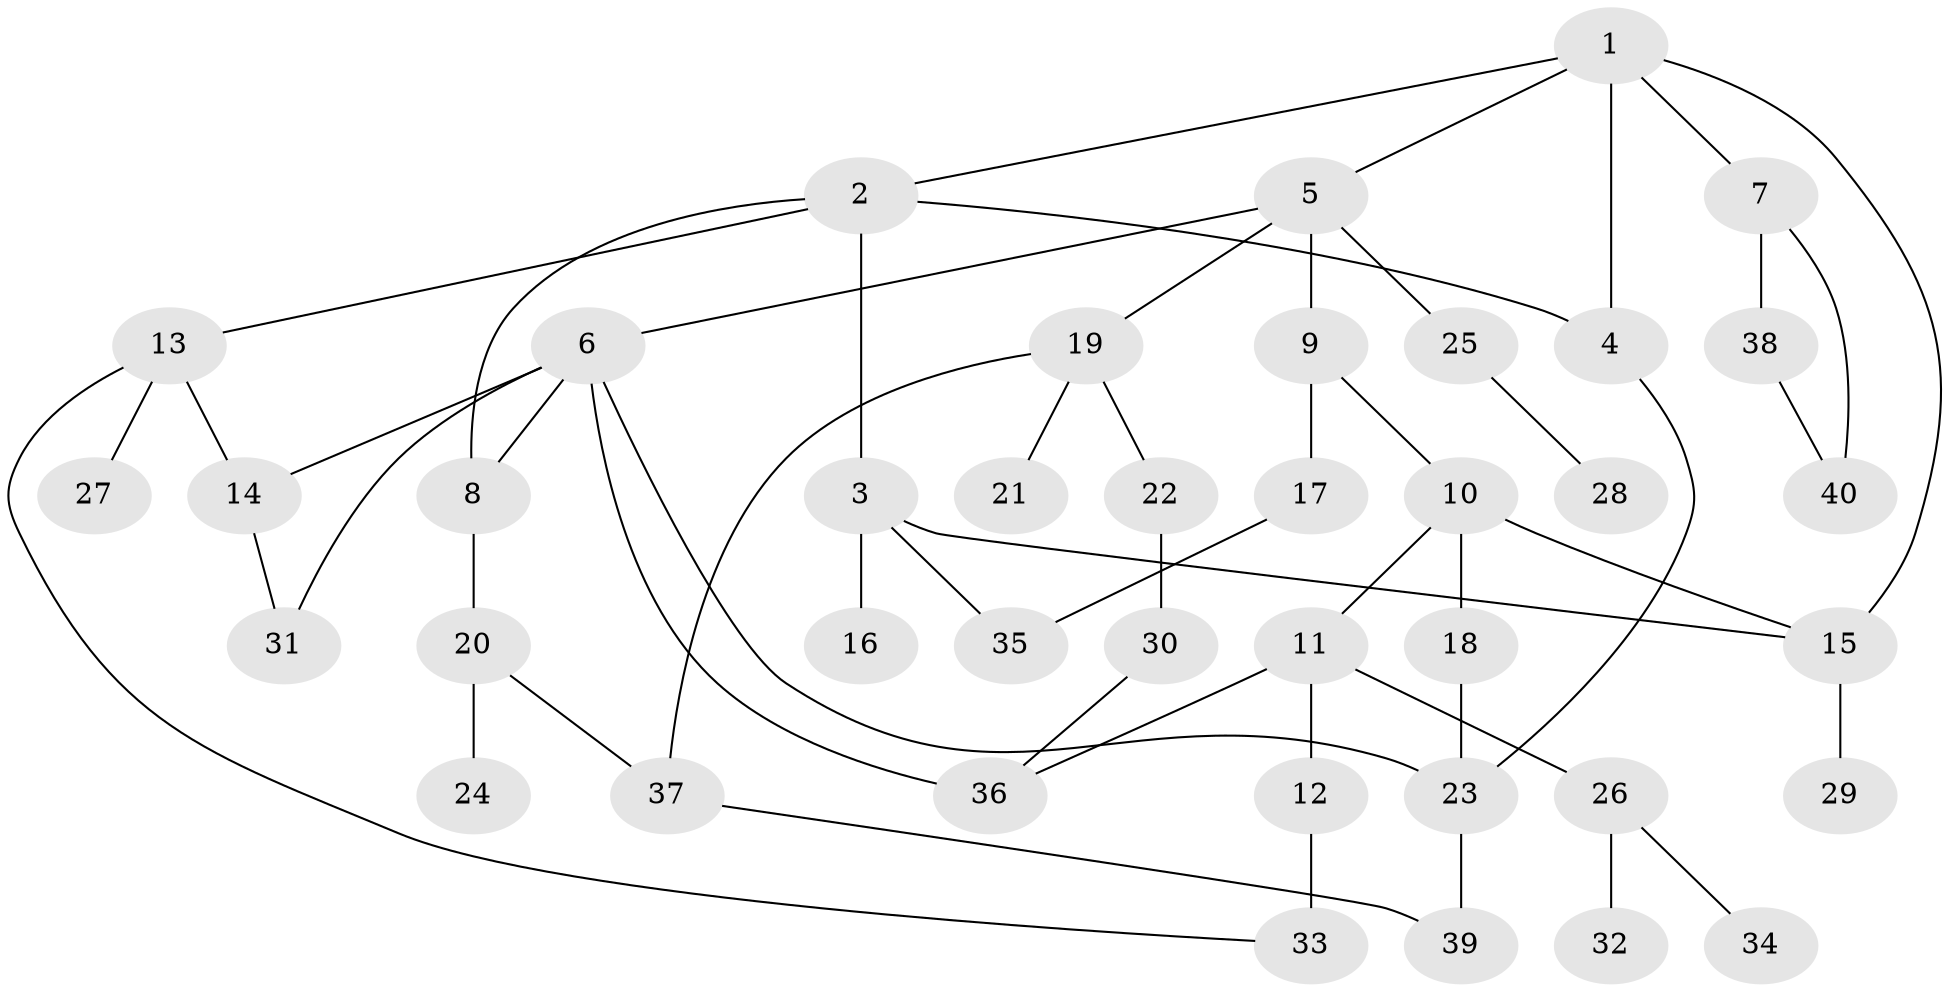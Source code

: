 // original degree distribution, {4: 0.1, 6: 0.0375, 5: 0.0625, 3: 0.1875, 1: 0.275, 2: 0.3375}
// Generated by graph-tools (version 1.1) at 2025/34/03/09/25 02:34:20]
// undirected, 40 vertices, 54 edges
graph export_dot {
graph [start="1"]
  node [color=gray90,style=filled];
  1;
  2;
  3;
  4;
  5;
  6;
  7;
  8;
  9;
  10;
  11;
  12;
  13;
  14;
  15;
  16;
  17;
  18;
  19;
  20;
  21;
  22;
  23;
  24;
  25;
  26;
  27;
  28;
  29;
  30;
  31;
  32;
  33;
  34;
  35;
  36;
  37;
  38;
  39;
  40;
  1 -- 2 [weight=1.0];
  1 -- 4 [weight=4.0];
  1 -- 5 [weight=1.0];
  1 -- 7 [weight=1.0];
  1 -- 15 [weight=1.0];
  2 -- 3 [weight=1.0];
  2 -- 4 [weight=1.0];
  2 -- 8 [weight=1.0];
  2 -- 13 [weight=1.0];
  3 -- 15 [weight=1.0];
  3 -- 16 [weight=1.0];
  3 -- 35 [weight=1.0];
  4 -- 23 [weight=2.0];
  5 -- 6 [weight=1.0];
  5 -- 9 [weight=1.0];
  5 -- 19 [weight=1.0];
  5 -- 25 [weight=1.0];
  6 -- 8 [weight=1.0];
  6 -- 14 [weight=1.0];
  6 -- 23 [weight=1.0];
  6 -- 31 [weight=1.0];
  6 -- 36 [weight=2.0];
  7 -- 38 [weight=1.0];
  7 -- 40 [weight=1.0];
  8 -- 20 [weight=1.0];
  9 -- 10 [weight=1.0];
  9 -- 17 [weight=1.0];
  10 -- 11 [weight=1.0];
  10 -- 15 [weight=1.0];
  10 -- 18 [weight=1.0];
  11 -- 12 [weight=2.0];
  11 -- 26 [weight=1.0];
  11 -- 36 [weight=1.0];
  12 -- 33 [weight=2.0];
  13 -- 14 [weight=1.0];
  13 -- 27 [weight=1.0];
  13 -- 33 [weight=1.0];
  14 -- 31 [weight=1.0];
  15 -- 29 [weight=1.0];
  17 -- 35 [weight=1.0];
  18 -- 23 [weight=1.0];
  19 -- 21 [weight=1.0];
  19 -- 22 [weight=1.0];
  19 -- 37 [weight=1.0];
  20 -- 24 [weight=3.0];
  20 -- 37 [weight=1.0];
  22 -- 30 [weight=1.0];
  23 -- 39 [weight=1.0];
  25 -- 28 [weight=1.0];
  26 -- 32 [weight=1.0];
  26 -- 34 [weight=1.0];
  30 -- 36 [weight=1.0];
  37 -- 39 [weight=1.0];
  38 -- 40 [weight=1.0];
}
